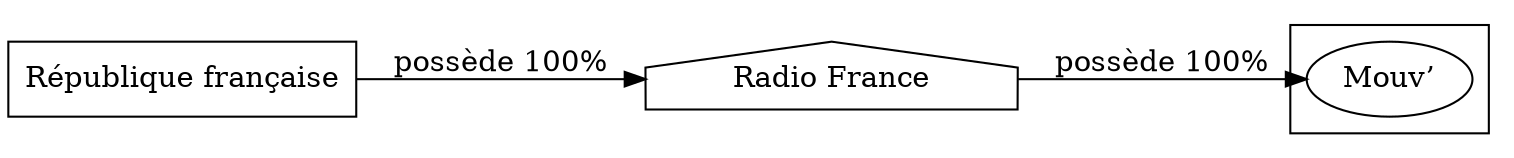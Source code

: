 digraph {
  rankdir=LR;
  subgraph roots {
    
      "republique-francaise-128"[label="République française" shape=box]
    
  }

  
    "radio-france-135"[label="Radio France" shape=house]
  

  subgraph clusterLeaves {
    
      "mouv-153"[label="Mouv’"]
    
  }

  
    "radio-france-135" -> "mouv-153" [
      label="possède 100%"
    ]
  
    "republique-francaise-128" -> "radio-france-135" [
      label="possède 100%"
    ]
  
}
